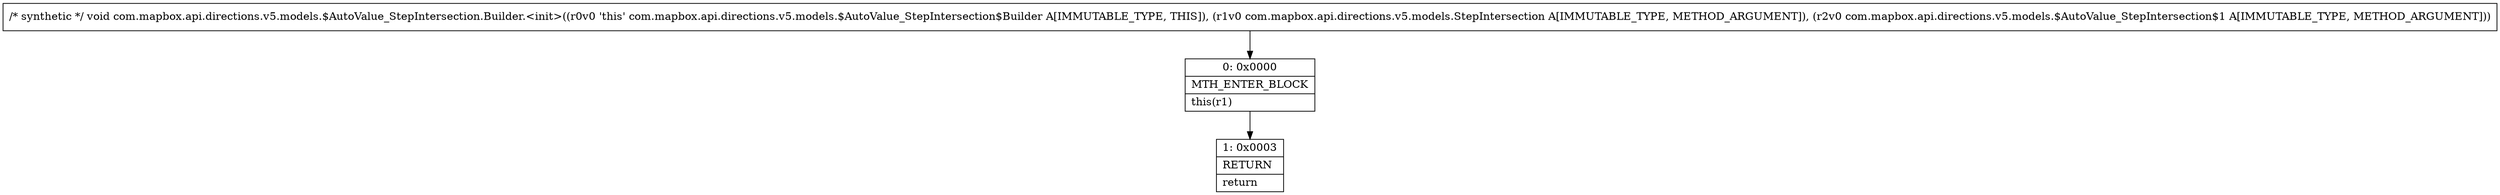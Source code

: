 digraph "CFG forcom.mapbox.api.directions.v5.models.$AutoValue_StepIntersection.Builder.\<init\>(Lcom\/mapbox\/api\/directions\/v5\/models\/StepIntersection;Lcom\/mapbox\/api\/directions\/v5\/models\/$AutoValue_StepIntersection$1;)V" {
Node_0 [shape=record,label="{0\:\ 0x0000|MTH_ENTER_BLOCK\l|this(r1)\l}"];
Node_1 [shape=record,label="{1\:\ 0x0003|RETURN\l|return\l}"];
MethodNode[shape=record,label="{\/* synthetic *\/ void com.mapbox.api.directions.v5.models.$AutoValue_StepIntersection.Builder.\<init\>((r0v0 'this' com.mapbox.api.directions.v5.models.$AutoValue_StepIntersection$Builder A[IMMUTABLE_TYPE, THIS]), (r1v0 com.mapbox.api.directions.v5.models.StepIntersection A[IMMUTABLE_TYPE, METHOD_ARGUMENT]), (r2v0 com.mapbox.api.directions.v5.models.$AutoValue_StepIntersection$1 A[IMMUTABLE_TYPE, METHOD_ARGUMENT])) }"];
MethodNode -> Node_0;
Node_0 -> Node_1;
}

